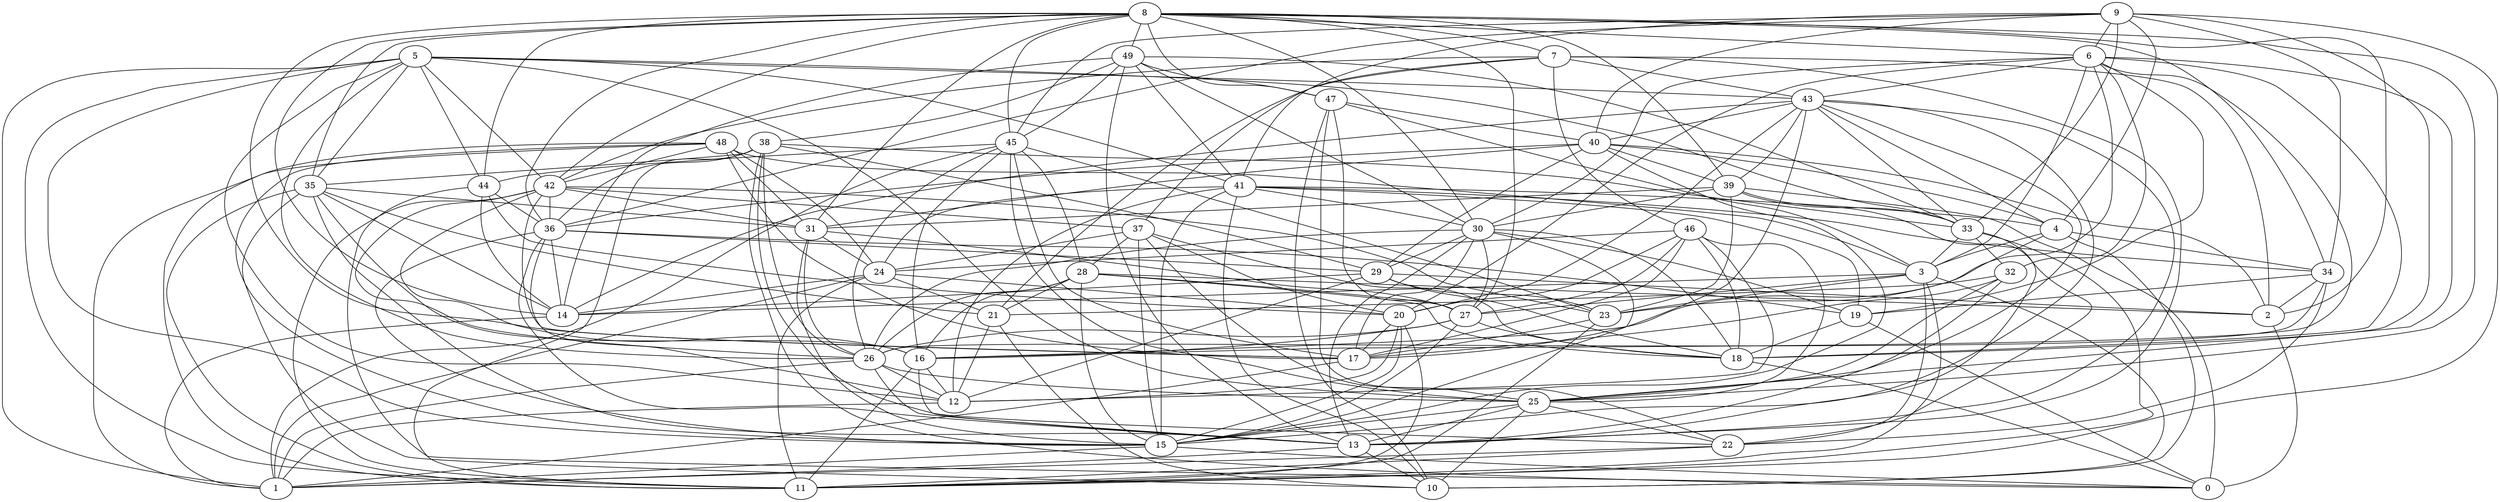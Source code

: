 digraph GG_graph {

subgraph G_graph {
edge [color = black]
"33" -> "32" [dir = none]
"34" -> "2" [dir = none]
"36" -> "12" [dir = none]
"36" -> "29" [dir = none]
"38" -> "35" [dir = none]
"38" -> "36" [dir = none]
"38" -> "22" [dir = none]
"38" -> "11" [dir = none]
"38" -> "33" [dir = none]
"48" -> "17" [dir = none]
"48" -> "15" [dir = none]
"37" -> "20" [dir = none]
"37" -> "24" [dir = none]
"8" -> "7" [dir = none]
"8" -> "49" [dir = none]
"8" -> "30" [dir = none]
"8" -> "27" [dir = none]
"8" -> "44" [dir = none]
"8" -> "45" [dir = none]
"15" -> "1" [dir = none]
"15" -> "0" [dir = none]
"41" -> "34" [dir = none]
"41" -> "4" [dir = none]
"41" -> "15" [dir = none]
"28" -> "26" [dir = none]
"28" -> "15" [dir = none]
"28" -> "18" [dir = none]
"28" -> "27" [dir = none]
"13" -> "1" [dir = none]
"9" -> "36" [dir = none]
"9" -> "4" [dir = none]
"39" -> "31" [dir = none]
"39" -> "30" [dir = none]
"4" -> "34" [dir = none]
"4" -> "16" [dir = none]
"43" -> "15" [dir = none]
"43" -> "39" [dir = none]
"25" -> "22" [dir = none]
"25" -> "10" [dir = none]
"25" -> "13" [dir = none]
"2" -> "0" [dir = none]
"32" -> "13" [dir = none]
"26" -> "25" [dir = none]
"31" -> "24" [dir = none]
"31" -> "15" [dir = none]
"31" -> "26" [dir = none]
"12" -> "1" [dir = none]
"44" -> "0" [dir = none]
"44" -> "20" [dir = none]
"5" -> "25" [dir = none]
"5" -> "26" [dir = none]
"5" -> "15" [dir = none]
"5" -> "44" [dir = none]
"49" -> "14" [dir = none]
"49" -> "45" [dir = none]
"49" -> "41" [dir = none]
"49" -> "33" [dir = none]
"49" -> "47" [dir = none]
"42" -> "11" [dir = none]
"42" -> "31" [dir = none]
"42" -> "23" [dir = none]
"35" -> "16" [dir = none]
"35" -> "13" [dir = none]
"35" -> "11" [dir = none]
"27" -> "15" [dir = none]
"47" -> "3" [dir = none]
"47" -> "40" [dir = none]
"30" -> "29" [dir = none]
"30" -> "15" [dir = none]
"30" -> "18" [dir = none]
"30" -> "26" [dir = none]
"6" -> "19" [dir = none]
"6" -> "30" [dir = none]
"6" -> "3" [dir = none]
"6" -> "18" [dir = none]
"3" -> "27" [dir = none]
"3" -> "10" [dir = none]
"3" -> "23" [dir = none]
"20" -> "15" [dir = none]
"23" -> "11" [dir = none]
"24" -> "21" [dir = none]
"24" -> "1" [dir = none]
"24" -> "14" [dir = none]
"24" -> "20" [dir = none]
"7" -> "37" [dir = none]
"7" -> "21" [dir = none]
"46" -> "18" [dir = none]
"46" -> "20" [dir = none]
"46" -> "27" [dir = none]
"46" -> "17" [dir = none]
"46" -> "24" [dir = none]
"40" -> "31" [dir = none]
"40" -> "15" [dir = none]
"40" -> "29" [dir = none]
"40" -> "36" [dir = none]
"40" -> "4" [dir = none]
"17" -> "1" [dir = none]
"19" -> "18" [dir = none]
"36" -> "13" [dir = none]
"30" -> "13" [dir = none]
"47" -> "22" [dir = none]
"9" -> "6" [dir = none]
"45" -> "44" [dir = none]
"16" -> "13" [dir = none]
"7" -> "43" [dir = none]
"28" -> "2" [dir = none]
"36" -> "14" [dir = none]
"19" -> "0" [dir = none]
"36" -> "19" [dir = none]
"34" -> "26" [dir = none]
"45" -> "26" [dir = none]
"43" -> "13" [dir = none]
"35" -> "31" [dir = none]
"9" -> "45" [dir = none]
"3" -> "11" [dir = none]
"37" -> "28" [dir = none]
"37" -> "18" [dir = none]
"38" -> "26" [dir = none]
"14" -> "1" [dir = none]
"40" -> "39" [dir = none]
"38" -> "0" [dir = none]
"49" -> "13" [dir = none]
"30" -> "27" [dir = none]
"45" -> "23" [dir = none]
"8" -> "2" [dir = none]
"5" -> "41" [dir = none]
"9" -> "41" [dir = none]
"31" -> "27" [dir = none]
"8" -> "36" [dir = none]
"6" -> "20" [dir = none]
"29" -> "18" [dir = none]
"5" -> "43" [dir = none]
"5" -> "12" [dir = none]
"23" -> "17" [dir = none]
"5" -> "33" [dir = none]
"33" -> "13" [dir = none]
"40" -> "2" [dir = none]
"3" -> "14" [dir = none]
"27" -> "26" [dir = none]
"26" -> "1" [dir = none]
"48" -> "24" [dir = none]
"43" -> "4" [dir = none]
"9" -> "40" [dir = none]
"42" -> "17" [dir = none]
"28" -> "21" [dir = none]
"43" -> "40" [dir = none]
"45" -> "25" [dir = none]
"9" -> "18" [dir = none]
"48" -> "1" [dir = none]
"26" -> "13" [dir = none]
"43" -> "33" [dir = none]
"7" -> "2" [dir = none]
"41" -> "10" [dir = none]
"16" -> "12" [dir = none]
"43" -> "14" [dir = none]
"8" -> "42" [dir = none]
"3" -> "22" [dir = none]
"32" -> "17" [dir = none]
"43" -> "25" [dir = none]
"34" -> "22" [dir = none]
"4" -> "10" [dir = none]
"8" -> "14" [dir = none]
"29" -> "14" [dir = none]
"22" -> "1" [dir = none]
"35" -> "21" [dir = none]
"8" -> "17" [dir = none]
"26" -> "12" [dir = none]
"6" -> "23" [dir = none]
"6" -> "43" [dir = none]
"27" -> "18" [dir = none]
"24" -> "11" [dir = none]
"39" -> "22" [dir = none]
"42" -> "37" [dir = none]
"22" -> "11" [dir = none]
"5" -> "35" [dir = none]
"42" -> "26" [dir = none]
"20" -> "17" [dir = none]
"21" -> "10" [dir = none]
"9" -> "33" [dir = none]
"33" -> "11" [dir = none]
"44" -> "14" [dir = none]
"29" -> "23" [dir = none]
"29" -> "2" [dir = none]
"41" -> "19" [dir = none]
"7" -> "46" [dir = none]
"35" -> "14" [dir = none]
"21" -> "12" [dir = none]
"8" -> "34" [dir = none]
"36" -> "15" [dir = none]
"16" -> "11" [dir = none]
"8" -> "47" [dir = none]
"5" -> "11" [dir = none]
"8" -> "39" [dir = none]
"46" -> "12" [dir = none]
"37" -> "15" [dir = none]
"48" -> "42" [dir = none]
"5" -> "42" [dir = none]
"35" -> "10" [dir = none]
"42" -> "36" [dir = none]
"7" -> "42" [dir = none]
"8" -> "35" [dir = none]
"39" -> "33" [dir = none]
"39" -> "23" [dir = none]
"46" -> "25" [dir = none]
"6" -> "32" [dir = none]
"27" -> "16" [dir = none]
"48" -> "3" [dir = none]
"37" -> "25" [dir = none]
"8" -> "31" [dir = none]
"44" -> "36" [dir = none]
"9" -> "34" [dir = none]
"42" -> "16" [dir = none]
"43" -> "17" [dir = none]
"47" -> "27" [dir = none]
"45" -> "17" [dir = none]
"30" -> "17" [dir = none]
"41" -> "30" [dir = none]
"5" -> "1" [dir = none]
"28" -> "16" [dir = none]
"38" -> "29" [dir = none]
"30" -> "19" [dir = none]
"49" -> "30" [dir = none]
"4" -> "3" [dir = none]
"33" -> "3" [dir = none]
"49" -> "38" [dir = none]
"6" -> "25" [dir = none]
"20" -> "12" [dir = none]
"13" -> "10" [dir = none]
"18" -> "0" [dir = none]
"45" -> "28" [dir = none]
"34" -> "19" [dir = none]
"45" -> "16" [dir = none]
"7" -> "13" [dir = none]
"32" -> "21" [dir = none]
"41" -> "12" [dir = none]
"48" -> "31" [dir = none]
"43" -> "20" [dir = none]
"6" -> "16" [dir = none]
"29" -> "12" [dir = none]
"8" -> "6" [dir = none]
"8" -> "25" [dir = none]
"41" -> "24" [dir = none]
"20" -> "11" [dir = none]
"39" -> "0" [dir = none]
"25" -> "15" [dir = none]
"45" -> "1" [dir = none]
"32" -> "25" [dir = none]
"9" -> "11" [dir = none]
"48" -> "11" [dir = none]
"47" -> "10" [dir = none]
}

}
